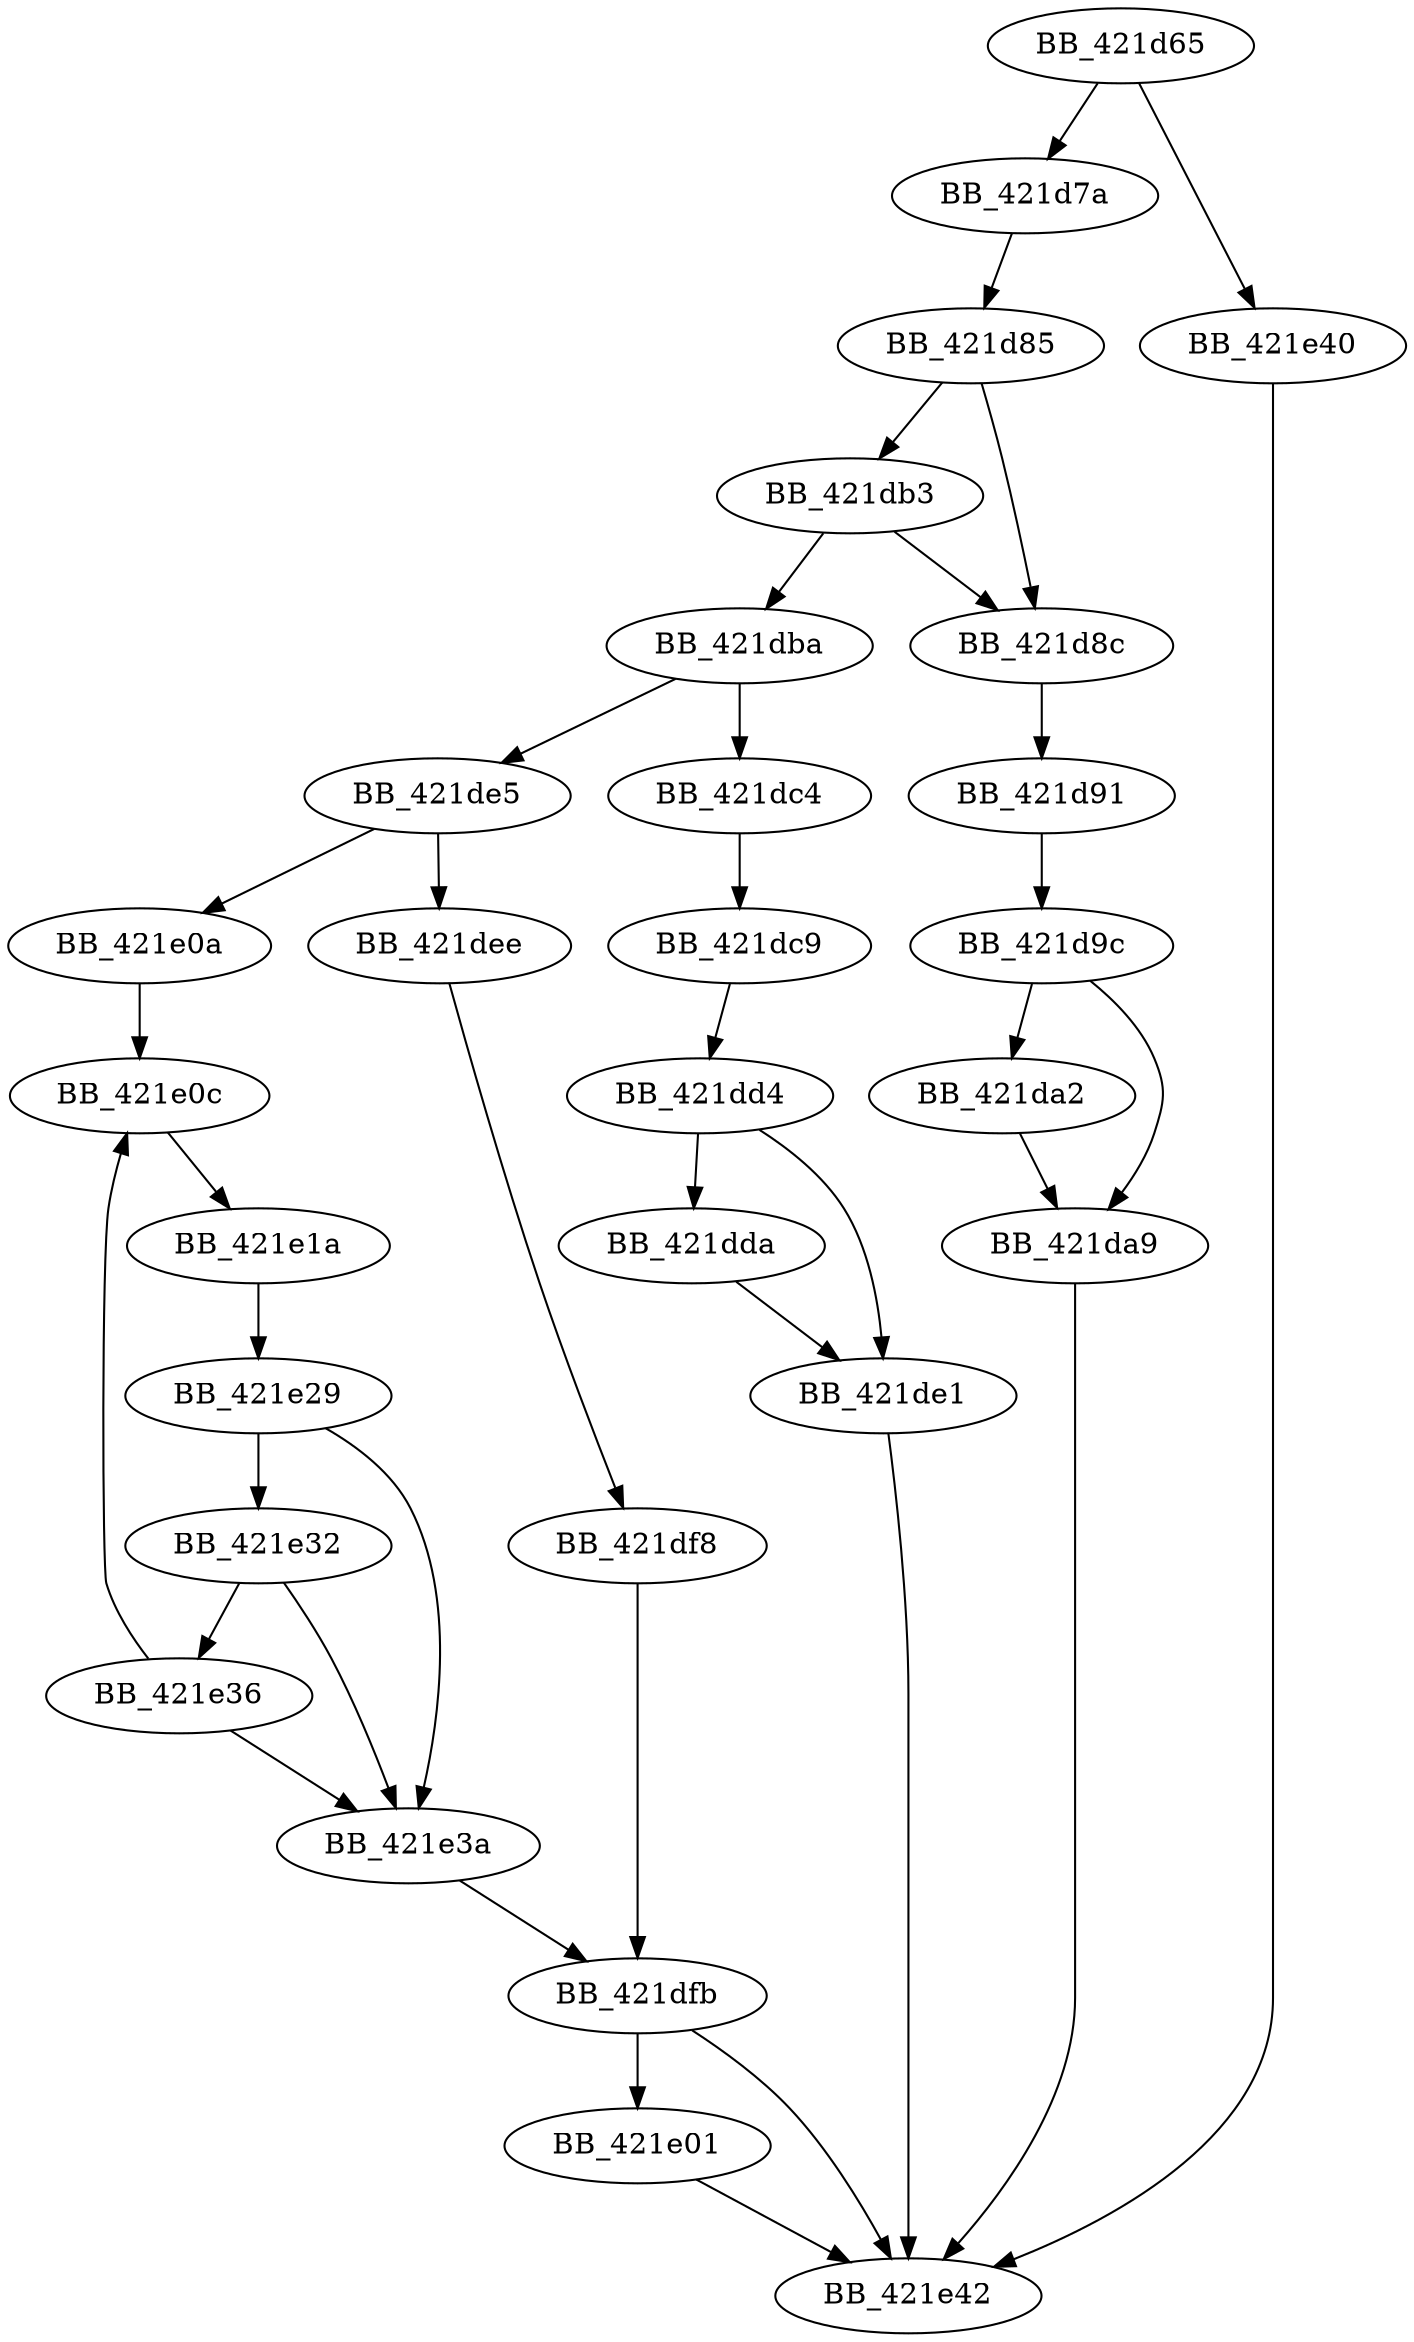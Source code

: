 DiGraph __strnicmp_l{
BB_421d65->BB_421d7a
BB_421d65->BB_421e40
BB_421d7a->BB_421d85
BB_421d85->BB_421d8c
BB_421d85->BB_421db3
BB_421d8c->BB_421d91
BB_421d91->BB_421d9c
BB_421d9c->BB_421da2
BB_421d9c->BB_421da9
BB_421da2->BB_421da9
BB_421da9->BB_421e42
BB_421db3->BB_421d8c
BB_421db3->BB_421dba
BB_421dba->BB_421dc4
BB_421dba->BB_421de5
BB_421dc4->BB_421dc9
BB_421dc9->BB_421dd4
BB_421dd4->BB_421dda
BB_421dd4->BB_421de1
BB_421dda->BB_421de1
BB_421de1->BB_421e42
BB_421de5->BB_421dee
BB_421de5->BB_421e0a
BB_421dee->BB_421df8
BB_421df8->BB_421dfb
BB_421dfb->BB_421e01
BB_421dfb->BB_421e42
BB_421e01->BB_421e42
BB_421e0a->BB_421e0c
BB_421e0c->BB_421e1a
BB_421e1a->BB_421e29
BB_421e29->BB_421e32
BB_421e29->BB_421e3a
BB_421e32->BB_421e36
BB_421e32->BB_421e3a
BB_421e36->BB_421e0c
BB_421e36->BB_421e3a
BB_421e3a->BB_421dfb
BB_421e40->BB_421e42
}
